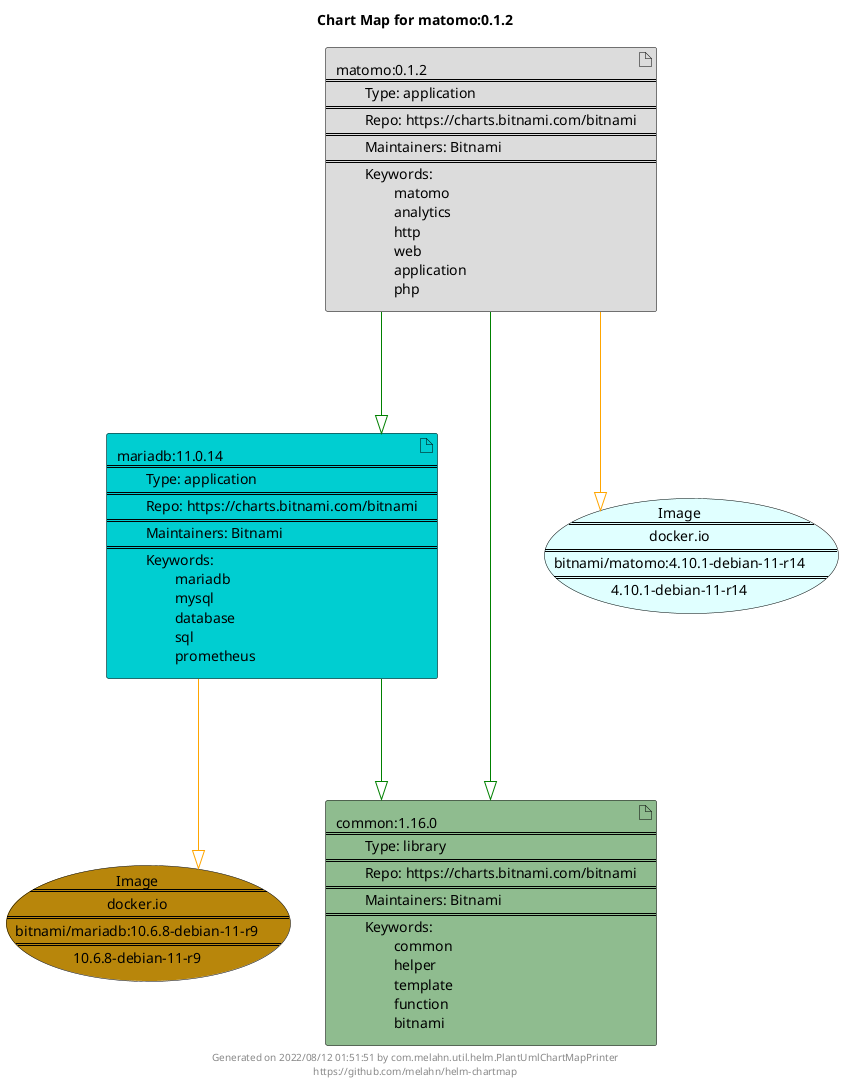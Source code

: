 @startuml
skinparam linetype ortho
skinparam backgroundColor white
skinparam usecaseBorderColor black
skinparam usecaseArrowColor LightSlateGray
skinparam artifactBorderColor black
skinparam artifactArrowColor LightSlateGray

title Chart Map for matomo:0.1.2

'There are 3 referenced Helm Charts
artifact "mariadb:11.0.14\n====\n\tType: application\n====\n\tRepo: https://charts.bitnami.com/bitnami\n====\n\tMaintainers: Bitnami\n====\n\tKeywords: \n\t\tmariadb\n\t\tmysql\n\t\tdatabase\n\t\tsql\n\t\tprometheus" as mariadb_11_0_14 #DarkTurquoise
artifact "common:1.16.0\n====\n\tType: library\n====\n\tRepo: https://charts.bitnami.com/bitnami\n====\n\tMaintainers: Bitnami\n====\n\tKeywords: \n\t\tcommon\n\t\thelper\n\t\ttemplate\n\t\tfunction\n\t\tbitnami" as common_1_16_0 #DarkSeaGreen
artifact "matomo:0.1.2\n====\n\tType: application\n====\n\tRepo: https://charts.bitnami.com/bitnami\n====\n\tMaintainers: Bitnami\n====\n\tKeywords: \n\t\tmatomo\n\t\tanalytics\n\t\thttp\n\t\tweb\n\t\tapplication\n\t\tphp" as matomo_0_1_2 #Gainsboro

'There are 2 referenced Docker Images
usecase "Image\n====\ndocker.io\n====\nbitnami/matomo:4.10.1-debian-11-r14\n====\n4.10.1-debian-11-r14" as docker_io_bitnami_matomo_4_10_1_debian_11_r14 #LightCyan
usecase "Image\n====\ndocker.io\n====\nbitnami/mariadb:10.6.8-debian-11-r9\n====\n10.6.8-debian-11-r9" as docker_io_bitnami_mariadb_10_6_8_debian_11_r9 #DarkGoldenRod

'Chart Dependencies
matomo_0_1_2--[#green]-|>mariadb_11_0_14
mariadb_11_0_14--[#green]-|>common_1_16_0
matomo_0_1_2--[#green]-|>common_1_16_0
mariadb_11_0_14--[#orange]-|>docker_io_bitnami_mariadb_10_6_8_debian_11_r9
matomo_0_1_2--[#orange]-|>docker_io_bitnami_matomo_4_10_1_debian_11_r14

center footer Generated on 2022/08/12 01:51:51 by com.melahn.util.helm.PlantUmlChartMapPrinter\nhttps://github.com/melahn/helm-chartmap
@enduml
